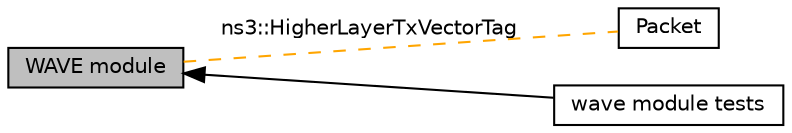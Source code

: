 digraph "WAVE module"
{
  edge [fontname="Helvetica",fontsize="10",labelfontname="Helvetica",labelfontsize="10"];
  node [fontname="Helvetica",fontsize="10",shape=box];
  rankdir=LR;
  Node3 [label="Packet",height=0.2,width=0.4,color="black", fillcolor="white", style="filled",URL="$group__packet.html",tooltip=" "];
  Node2 [label="wave module tests",height=0.2,width=0.4,color="black", fillcolor="white", style="filled",URL="$group__wave-test.html",tooltip=" "];
  Node1 [label="WAVE module",height=0.2,width=0.4,color="black", fillcolor="grey75", style="filled", fontcolor="black",tooltip=" "];
  Node1->Node2 [shape=plaintext, dir="back", style="solid"];
  Node1->Node3 [shape=plaintext, label="ns3::HigherLayerTxVectorTag", color="orange", dir="none", style="dashed"];
}
